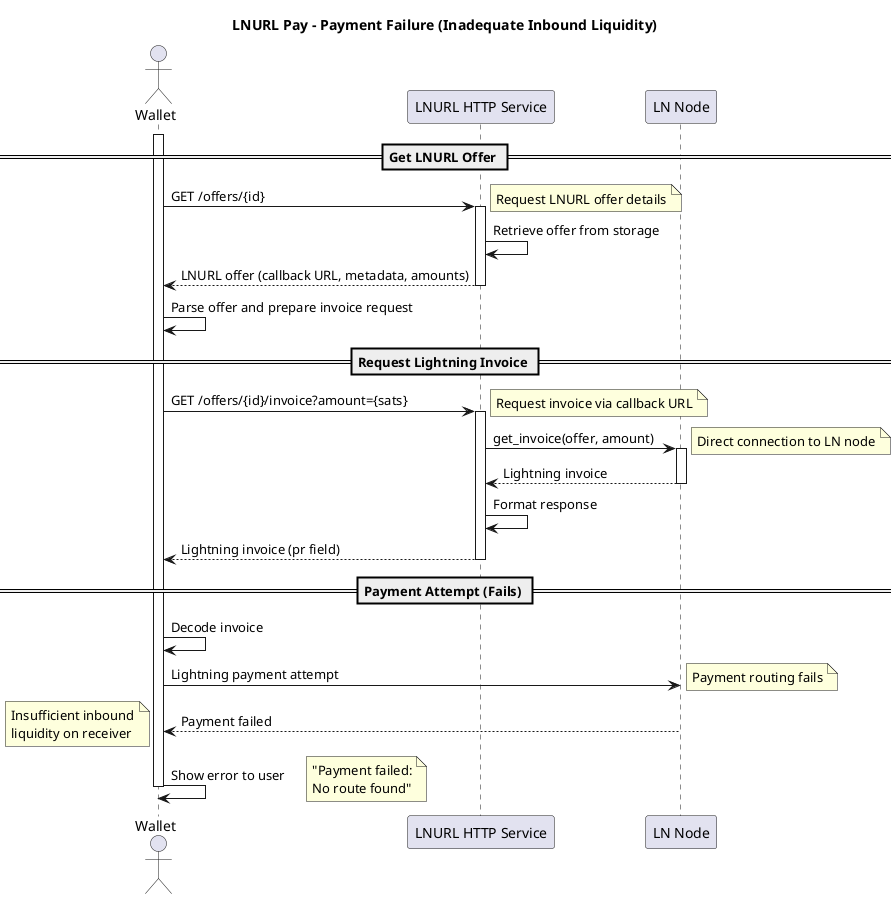 @startuml
title LNURL Pay - Payment Failure (Inadequate Inbound Liquidity)

actor Wallet as wallet
participant "LNURL HTTP Service" as lnurl
participant "LN Node" as lnnode

== Get LNURL Offer ==
activate wallet
wallet -> lnurl++: GET /offers/{id}
note right: Request LNURL offer details
lnurl -> lnurl: Retrieve offer from storage
return LNURL offer (callback URL, metadata, amounts)

wallet -> wallet: Parse offer and prepare invoice request

== Request Lightning Invoice ==
wallet -> lnurl++: GET /offers/{id}/invoice?amount={sats}
note right: Request invoice via callback URL

lnurl -> lnnode++: get_invoice(offer, amount)
note right: Direct connection to LN node
return Lightning invoice

lnurl -> lnurl: Format response
return Lightning invoice (pr field)

== Payment Attempt (Fails) ==
wallet -> wallet: Decode invoice

wallet -> lnnode: Lightning payment attempt
note right: Payment routing fails
lnnode --> wallet: Payment failed
note left: Insufficient inbound\nliquidity on receiver

wallet -> wallet: Show error to user
note right: "Payment failed:\nNo route found"

deactivate wallet

@enduml